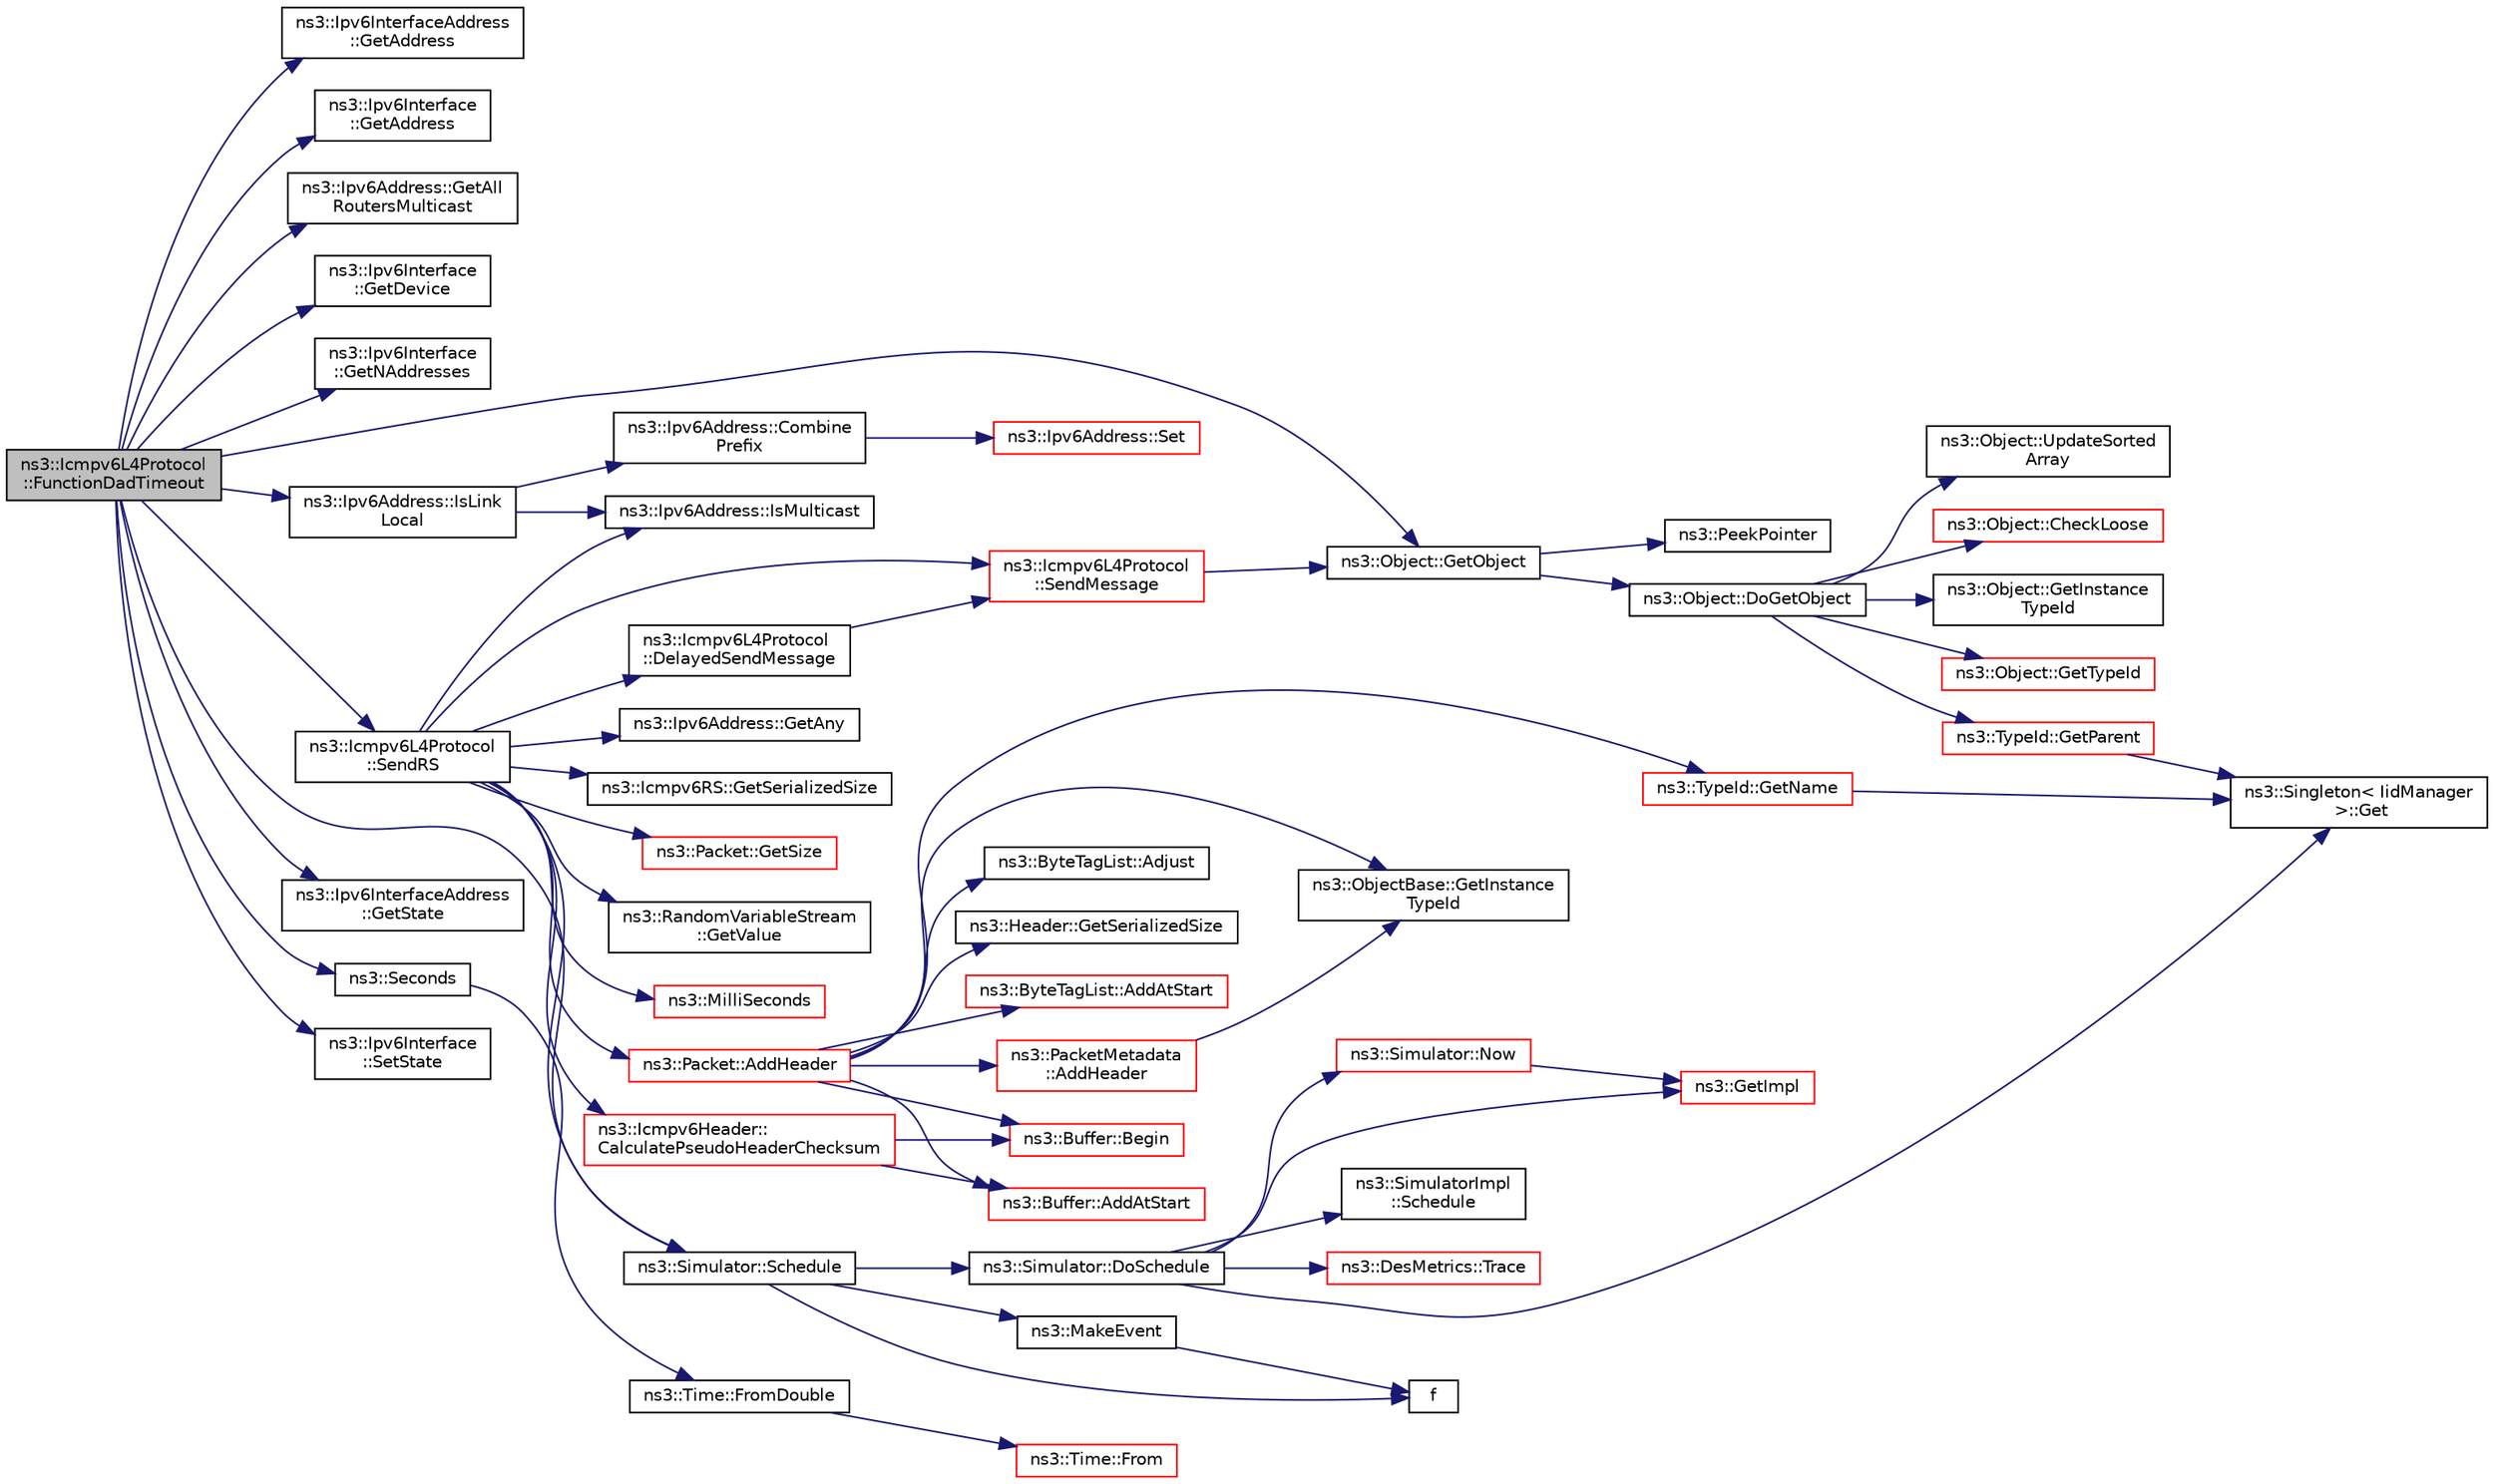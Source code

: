 digraph "ns3::Icmpv6L4Protocol::FunctionDadTimeout"
{
 // LATEX_PDF_SIZE
  edge [fontname="Helvetica",fontsize="10",labelfontname="Helvetica",labelfontsize="10"];
  node [fontname="Helvetica",fontsize="10",shape=record];
  rankdir="LR";
  Node1 [label="ns3::Icmpv6L4Protocol\l::FunctionDadTimeout",height=0.2,width=0.4,color="black", fillcolor="grey75", style="filled", fontcolor="black",tooltip="Function called when DAD timeout."];
  Node1 -> Node2 [color="midnightblue",fontsize="10",style="solid",fontname="Helvetica"];
  Node2 [label="ns3::Ipv6InterfaceAddress\l::GetAddress",height=0.2,width=0.4,color="black", fillcolor="white", style="filled",URL="$classns3_1_1_ipv6_interface_address.html#a2cefaa3c66694e103da53cc784ba46bf",tooltip="Get the IPv6 address."];
  Node1 -> Node3 [color="midnightblue",fontsize="10",style="solid",fontname="Helvetica"];
  Node3 [label="ns3::Ipv6Interface\l::GetAddress",height=0.2,width=0.4,color="black", fillcolor="white", style="filled",URL="$classns3_1_1_ipv6_interface.html#a89390f0573d7d2ddf7504dad10194a3a",tooltip="Get an address from IPv6 interface."];
  Node1 -> Node4 [color="midnightblue",fontsize="10",style="solid",fontname="Helvetica"];
  Node4 [label="ns3::Ipv6Address::GetAll\lRoutersMulticast",height=0.2,width=0.4,color="black", fillcolor="white", style="filled",URL="$classns3_1_1_ipv6_address.html#aae006ec0f2c8e0cfd792cc1427f493cf",tooltip="Get the \"all routers multicast\" address."];
  Node1 -> Node5 [color="midnightblue",fontsize="10",style="solid",fontname="Helvetica"];
  Node5 [label="ns3::Ipv6Interface\l::GetDevice",height=0.2,width=0.4,color="black", fillcolor="white", style="filled",URL="$classns3_1_1_ipv6_interface.html#ae48d61d8e995e585a74050d78455bac7",tooltip="Get the NetDevice."];
  Node1 -> Node6 [color="midnightblue",fontsize="10",style="solid",fontname="Helvetica"];
  Node6 [label="ns3::Ipv6Interface\l::GetNAddresses",height=0.2,width=0.4,color="black", fillcolor="white", style="filled",URL="$classns3_1_1_ipv6_interface.html#ac09a4fb423fa2f13819bb0ef7c833a47",tooltip="Get number of addresses on this IPv6 interface."];
  Node1 -> Node7 [color="midnightblue",fontsize="10",style="solid",fontname="Helvetica"];
  Node7 [label="ns3::Object::GetObject",height=0.2,width=0.4,color="black", fillcolor="white", style="filled",URL="$classns3_1_1_object.html#ad21f5401ff705cd29c37f931ea3afc18",tooltip="Get a pointer to the requested aggregated Object."];
  Node7 -> Node8 [color="midnightblue",fontsize="10",style="solid",fontname="Helvetica"];
  Node8 [label="ns3::Object::DoGetObject",height=0.2,width=0.4,color="black", fillcolor="white", style="filled",URL="$classns3_1_1_object.html#a7c009975f7c0994cb47a69f713745e0a",tooltip="Find an Object of TypeId tid in the aggregates of this Object."];
  Node8 -> Node9 [color="midnightblue",fontsize="10",style="solid",fontname="Helvetica"];
  Node9 [label="ns3::Object::CheckLoose",height=0.2,width=0.4,color="red", fillcolor="white", style="filled",URL="$classns3_1_1_object.html#a33b1d1c52665f27a2fd4857aef5618f2",tooltip="Check if any aggregated Objects have non-zero reference counts."];
  Node8 -> Node11 [color="midnightblue",fontsize="10",style="solid",fontname="Helvetica"];
  Node11 [label="ns3::Object::GetInstance\lTypeId",height=0.2,width=0.4,color="black", fillcolor="white", style="filled",URL="$classns3_1_1_object.html#a9a0bc0211cfab9842e1046b5c5810e5a",tooltip="Get the most derived TypeId for this Object."];
  Node8 -> Node12 [color="midnightblue",fontsize="10",style="solid",fontname="Helvetica"];
  Node12 [label="ns3::TypeId::GetParent",height=0.2,width=0.4,color="red", fillcolor="white", style="filled",URL="$classns3_1_1_type_id.html#ab84f81aee52154af39a8668b59c89d63",tooltip="Get the parent of this TypeId."];
  Node12 -> Node14 [color="midnightblue",fontsize="10",style="solid",fontname="Helvetica"];
  Node14 [label="ns3::Singleton\< IidManager\l \>::Get",height=0.2,width=0.4,color="black", fillcolor="white", style="filled",URL="$classns3_1_1_singleton.html#a80a2cd3c25a27ea72add7a9f7a141ffa",tooltip="Get a pointer to the singleton instance."];
  Node8 -> Node17 [color="midnightblue",fontsize="10",style="solid",fontname="Helvetica"];
  Node17 [label="ns3::Object::GetTypeId",height=0.2,width=0.4,color="red", fillcolor="white", style="filled",URL="$classns3_1_1_object.html#a1d040243983ab74ec923bde26d7cb7e7",tooltip="Register this type."];
  Node8 -> Node21 [color="midnightblue",fontsize="10",style="solid",fontname="Helvetica"];
  Node21 [label="ns3::Object::UpdateSorted\lArray",height=0.2,width=0.4,color="black", fillcolor="white", style="filled",URL="$classns3_1_1_object.html#ade62655b9680ca5ebf5af7e0fda7a21f",tooltip="Keep the list of aggregates in most-recently-used order."];
  Node7 -> Node22 [color="midnightblue",fontsize="10",style="solid",fontname="Helvetica"];
  Node22 [label="ns3::PeekPointer",height=0.2,width=0.4,color="black", fillcolor="white", style="filled",URL="$namespacens3.html#af2a7557fe9afdd98d8f6f8f6e412cf5a",tooltip=" "];
  Node1 -> Node23 [color="midnightblue",fontsize="10",style="solid",fontname="Helvetica"];
  Node23 [label="ns3::Ipv6InterfaceAddress\l::GetState",height=0.2,width=0.4,color="black", fillcolor="white", style="filled",URL="$classns3_1_1_ipv6_interface_address.html#a84bb3a85b1c44702e4aa9c00e4cd51eb",tooltip="Get the address state."];
  Node1 -> Node24 [color="midnightblue",fontsize="10",style="solid",fontname="Helvetica"];
  Node24 [label="ns3::Ipv6Address::IsLink\lLocal",height=0.2,width=0.4,color="black", fillcolor="white", style="filled",URL="$classns3_1_1_ipv6_address.html#a0b549807a9ad8389c7cc82b762b7c1f1",tooltip="If the IPv6 address is a link-local address (fe80::/64)."];
  Node24 -> Node25 [color="midnightblue",fontsize="10",style="solid",fontname="Helvetica"];
  Node25 [label="ns3::Ipv6Address::Combine\lPrefix",height=0.2,width=0.4,color="black", fillcolor="white", style="filled",URL="$classns3_1_1_ipv6_address.html#a3279a6dcdad36e8791f172daaa7be533",tooltip="Combine this address with a prefix."];
  Node25 -> Node26 [color="midnightblue",fontsize="10",style="solid",fontname="Helvetica"];
  Node26 [label="ns3::Ipv6Address::Set",height=0.2,width=0.4,color="red", fillcolor="white", style="filled",URL="$classns3_1_1_ipv6_address.html#aa5566a72cd0db41ef149a444977b6d7f",tooltip="Sets an Ipv6Address by parsing the input C-string."];
  Node24 -> Node28 [color="midnightblue",fontsize="10",style="solid",fontname="Helvetica"];
  Node28 [label="ns3::Ipv6Address::IsMulticast",height=0.2,width=0.4,color="black", fillcolor="white", style="filled",URL="$classns3_1_1_ipv6_address.html#a68f522d40b6db6d383848ea90bc47dd0",tooltip="If the IPv6 address is multicast (ff00::/8)."];
  Node1 -> Node29 [color="midnightblue",fontsize="10",style="solid",fontname="Helvetica"];
  Node29 [label="ns3::Simulator::Schedule",height=0.2,width=0.4,color="black", fillcolor="white", style="filled",URL="$classns3_1_1_simulator.html#a3da7d28335c8ac0e3e86781f766df241",tooltip="Schedule an event to expire after delay."];
  Node29 -> Node30 [color="midnightblue",fontsize="10",style="solid",fontname="Helvetica"];
  Node30 [label="ns3::Simulator::DoSchedule",height=0.2,width=0.4,color="black", fillcolor="white", style="filled",URL="$classns3_1_1_simulator.html#a47af23973938819bdc89cb2807e09ed5",tooltip="Implementation of the various Schedule methods."];
  Node30 -> Node14 [color="midnightblue",fontsize="10",style="solid",fontname="Helvetica"];
  Node30 -> Node31 [color="midnightblue",fontsize="10",style="solid",fontname="Helvetica"];
  Node31 [label="ns3::GetImpl",height=0.2,width=0.4,color="red", fillcolor="white", style="filled",URL="$group__simulator.html#ga42eb4eddad41528d4d99794a3dae3fd0",tooltip="Get the SimulatorImpl singleton."];
  Node30 -> Node59 [color="midnightblue",fontsize="10",style="solid",fontname="Helvetica"];
  Node59 [label="ns3::Simulator::Now",height=0.2,width=0.4,color="red", fillcolor="white", style="filled",URL="$classns3_1_1_simulator.html#ac3178fa975b419f7875e7105be122800",tooltip="Return the current simulation virtual time."];
  Node59 -> Node31 [color="midnightblue",fontsize="10",style="solid",fontname="Helvetica"];
  Node30 -> Node73 [color="midnightblue",fontsize="10",style="solid",fontname="Helvetica"];
  Node73 [label="ns3::SimulatorImpl\l::Schedule",height=0.2,width=0.4,color="black", fillcolor="white", style="filled",URL="$classns3_1_1_simulator_impl.html#a24eac97ca7dc0e64162e3596064cfb5c",tooltip="Schedule a future event execution (in the same context)."];
  Node30 -> Node74 [color="midnightblue",fontsize="10",style="solid",fontname="Helvetica"];
  Node74 [label="ns3::DesMetrics::Trace",height=0.2,width=0.4,color="red", fillcolor="white", style="filled",URL="$classns3_1_1_des_metrics.html#ab7c6c097412d0398affbc9f8d2643160",tooltip="Trace an event to self at the time it is scheduled."];
  Node29 -> Node81 [color="midnightblue",fontsize="10",style="solid",fontname="Helvetica"];
  Node81 [label="f",height=0.2,width=0.4,color="black", fillcolor="white", style="filled",URL="$80211b_8c.html#ae7ffc1a8f84fa47a0812b2f2b9627132",tooltip=" "];
  Node29 -> Node82 [color="midnightblue",fontsize="10",style="solid",fontname="Helvetica"];
  Node82 [label="ns3::MakeEvent",height=0.2,width=0.4,color="black", fillcolor="white", style="filled",URL="$group__makeeventfnptr.html#ga289a28a2497c18a9bd299e5e2014094b",tooltip="Make an EventImpl from a function pointer taking varying numbers of arguments."];
  Node82 -> Node81 [color="midnightblue",fontsize="10",style="solid",fontname="Helvetica"];
  Node1 -> Node83 [color="midnightblue",fontsize="10",style="solid",fontname="Helvetica"];
  Node83 [label="ns3::Seconds",height=0.2,width=0.4,color="black", fillcolor="white", style="filled",URL="$group__timecivil.html#ga33c34b816f8ff6628e33d5c8e9713b9e",tooltip="Construct a Time in the indicated unit."];
  Node83 -> Node84 [color="midnightblue",fontsize="10",style="solid",fontname="Helvetica"];
  Node84 [label="ns3::Time::FromDouble",height=0.2,width=0.4,color="black", fillcolor="white", style="filled",URL="$classns3_1_1_time.html#a60e845f4a74e62495b86356afe604cb4",tooltip="Create a Time equal to value in unit unit."];
  Node84 -> Node85 [color="midnightblue",fontsize="10",style="solid",fontname="Helvetica"];
  Node85 [label="ns3::Time::From",height=0.2,width=0.4,color="red", fillcolor="white", style="filled",URL="$classns3_1_1_time.html#a34e4acc13d0e08cc8cb9cd3b838b9baf",tooltip="Create a Time in the current unit."];
  Node1 -> Node89 [color="midnightblue",fontsize="10",style="solid",fontname="Helvetica"];
  Node89 [label="ns3::Icmpv6L4Protocol\l::SendRS",height=0.2,width=0.4,color="black", fillcolor="white", style="filled",URL="$classns3_1_1_icmpv6_l4_protocol.html#aaf09883d79f1a055df31d23089a0ea3b",tooltip="Send a Router Solicitation."];
  Node89 -> Node90 [color="midnightblue",fontsize="10",style="solid",fontname="Helvetica"];
  Node90 [label="ns3::Packet::AddHeader",height=0.2,width=0.4,color="red", fillcolor="white", style="filled",URL="$classns3_1_1_packet.html#a465108c595a0bc592095cbcab1832ed8",tooltip="Add header to this packet."];
  Node90 -> Node91 [color="midnightblue",fontsize="10",style="solid",fontname="Helvetica"];
  Node91 [label="ns3::ByteTagList::AddAtStart",height=0.2,width=0.4,color="red", fillcolor="white", style="filled",URL="$classns3_1_1_byte_tag_list.html#acb4563fbe4299c55af41ba7a166b71d5",tooltip="Make sure that all offsets are bigger than prependOffset which represents the location where new byte..."];
  Node90 -> Node97 [color="midnightblue",fontsize="10",style="solid",fontname="Helvetica"];
  Node97 [label="ns3::Buffer::AddAtStart",height=0.2,width=0.4,color="red", fillcolor="white", style="filled",URL="$classns3_1_1_buffer.html#a8abd8164c3671d3dadc98fc66fade7b1",tooltip=" "];
  Node90 -> Node107 [color="midnightblue",fontsize="10",style="solid",fontname="Helvetica"];
  Node107 [label="ns3::PacketMetadata\l::AddHeader",height=0.2,width=0.4,color="red", fillcolor="white", style="filled",URL="$classns3_1_1_packet_metadata.html#abdce736c4c5f647242f0808c0d2f9249",tooltip="Add an header."];
  Node107 -> Node43 [color="midnightblue",fontsize="10",style="solid",fontname="Helvetica"];
  Node43 [label="ns3::ObjectBase::GetInstance\lTypeId",height=0.2,width=0.4,color="black", fillcolor="white", style="filled",URL="$classns3_1_1_object_base.html#abe5b43a6f5b99a92a4c3122db31f06fb",tooltip="Get the most derived TypeId for this Object."];
  Node90 -> Node125 [color="midnightblue",fontsize="10",style="solid",fontname="Helvetica"];
  Node125 [label="ns3::ByteTagList::Adjust",height=0.2,width=0.4,color="black", fillcolor="white", style="filled",URL="$classns3_1_1_byte_tag_list.html#a1fec06d7e6daaf8039cf2a148e4090f2",tooltip="Adjust the offsets stored internally by the adjustment delta."];
  Node90 -> Node126 [color="midnightblue",fontsize="10",style="solid",fontname="Helvetica"];
  Node126 [label="ns3::Buffer::Begin",height=0.2,width=0.4,color="red", fillcolor="white", style="filled",URL="$classns3_1_1_buffer.html#acb977a0179de9abe4e295ce22023b4ca",tooltip=" "];
  Node90 -> Node43 [color="midnightblue",fontsize="10",style="solid",fontname="Helvetica"];
  Node90 -> Node40 [color="midnightblue",fontsize="10",style="solid",fontname="Helvetica"];
  Node40 [label="ns3::TypeId::GetName",height=0.2,width=0.4,color="red", fillcolor="white", style="filled",URL="$classns3_1_1_type_id.html#abc4965475a579c2afdc668d7a7d58374",tooltip="Get the name."];
  Node40 -> Node14 [color="midnightblue",fontsize="10",style="solid",fontname="Helvetica"];
  Node90 -> Node127 [color="midnightblue",fontsize="10",style="solid",fontname="Helvetica"];
  Node127 [label="ns3::Header::GetSerializedSize",height=0.2,width=0.4,color="black", fillcolor="white", style="filled",URL="$classns3_1_1_header.html#a6ef0497eabc1b1fb0ad42738eb73f934",tooltip=" "];
  Node89 -> Node129 [color="midnightblue",fontsize="10",style="solid",fontname="Helvetica"];
  Node129 [label="ns3::Icmpv6Header::\lCalculatePseudoHeaderChecksum",height=0.2,width=0.4,color="red", fillcolor="white", style="filled",URL="$classns3_1_1_icmpv6_header.html#aa0598a05dad2904576ed853885f4ed40",tooltip="Calculate pseudo header checksum for IPv6."];
  Node129 -> Node97 [color="midnightblue",fontsize="10",style="solid",fontname="Helvetica"];
  Node129 -> Node126 [color="midnightblue",fontsize="10",style="solid",fontname="Helvetica"];
  Node89 -> Node135 [color="midnightblue",fontsize="10",style="solid",fontname="Helvetica"];
  Node135 [label="ns3::Icmpv6L4Protocol\l::DelayedSendMessage",height=0.2,width=0.4,color="black", fillcolor="white", style="filled",URL="$classns3_1_1_icmpv6_l4_protocol.html#a3c4b85301ce19b8b2791402972553127",tooltip="Helper function used during delayed solicitation."];
  Node135 -> Node136 [color="midnightblue",fontsize="10",style="solid",fontname="Helvetica"];
  Node136 [label="ns3::Icmpv6L4Protocol\l::SendMessage",height=0.2,width=0.4,color="red", fillcolor="white", style="filled",URL="$classns3_1_1_icmpv6_l4_protocol.html#aca22b3999b518531f807d822060a06a8",tooltip="Send a packet via ICMPv6, note that packet already contains ICMPv6 header."];
  Node136 -> Node7 [color="midnightblue",fontsize="10",style="solid",fontname="Helvetica"];
  Node89 -> Node143 [color="midnightblue",fontsize="10",style="solid",fontname="Helvetica"];
  Node143 [label="ns3::Ipv6Address::GetAny",height=0.2,width=0.4,color="black", fillcolor="white", style="filled",URL="$classns3_1_1_ipv6_address.html#a2783e8badfc98c8b0a8508bba6e1b91e",tooltip="Get the \"any\" (::) Ipv6Address."];
  Node89 -> Node144 [color="midnightblue",fontsize="10",style="solid",fontname="Helvetica"];
  Node144 [label="ns3::Icmpv6RS::GetSerializedSize",height=0.2,width=0.4,color="black", fillcolor="white", style="filled",URL="$classns3_1_1_icmpv6_r_s.html#a7a31e0840aceae4546da75cfe95ea247",tooltip="Get the serialized size."];
  Node89 -> Node145 [color="midnightblue",fontsize="10",style="solid",fontname="Helvetica"];
  Node145 [label="ns3::Packet::GetSize",height=0.2,width=0.4,color="red", fillcolor="white", style="filled",URL="$classns3_1_1_packet.html#afff7cb1ff518ee6dc0d424e10a5ad6ec",tooltip="Returns the the size in bytes of the packet (including the zero-filled initial payload)."];
  Node89 -> Node147 [color="midnightblue",fontsize="10",style="solid",fontname="Helvetica"];
  Node147 [label="ns3::RandomVariableStream\l::GetValue",height=0.2,width=0.4,color="black", fillcolor="white", style="filled",URL="$classns3_1_1_random_variable_stream.html#a4fa5944dc4cb11544e661ed23072b36c",tooltip="Get the next random value as a double drawn from the distribution."];
  Node89 -> Node28 [color="midnightblue",fontsize="10",style="solid",fontname="Helvetica"];
  Node89 -> Node148 [color="midnightblue",fontsize="10",style="solid",fontname="Helvetica"];
  Node148 [label="ns3::MilliSeconds",height=0.2,width=0.4,color="red", fillcolor="white", style="filled",URL="$group__timecivil.html#gaf26127cf4571146b83a92ee18679c7a9",tooltip="Construct a Time in the indicated unit."];
  Node89 -> Node29 [color="midnightblue",fontsize="10",style="solid",fontname="Helvetica"];
  Node89 -> Node136 [color="midnightblue",fontsize="10",style="solid",fontname="Helvetica"];
  Node1 -> Node153 [color="midnightblue",fontsize="10",style="solid",fontname="Helvetica"];
  Node153 [label="ns3::Ipv6Interface\l::SetState",height=0.2,width=0.4,color="black", fillcolor="white", style="filled",URL="$classns3_1_1_ipv6_interface.html#af12aa1156e1c24b040dc3a409fc87bfe",tooltip="Update state of an interface address."];
}
